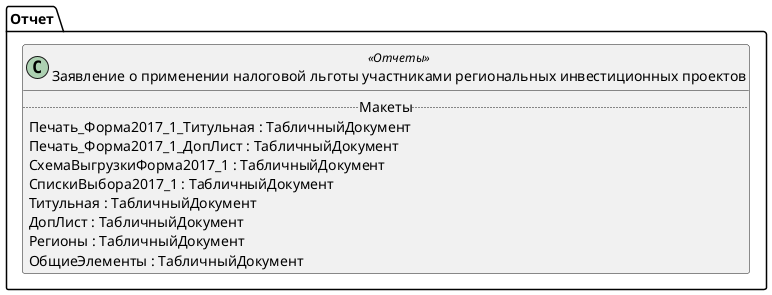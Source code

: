 ﻿@startuml РегламентированноеУведомлениеНалоговаяЛьготаРегИнвестПроекты
'!include templates.wsd
'..\include templates.wsd
class Отчет.РегламентированноеУведомлениеНалоговаяЛьготаРегИнвестПроекты as "Заявление о применении налоговой льготы участниками региональных инвестиционных проектов" <<Отчеты>>
{
..Макеты..
Печать_Форма2017_1_Титульная : ТабличныйДокумент
Печать_Форма2017_1_ДопЛист : ТабличныйДокумент
СхемаВыгрузкиФорма2017_1 : ТабличныйДокумент
СпискиВыбора2017_1 : ТабличныйДокумент
Титульная : ТабличныйДокумент
ДопЛист : ТабличныйДокумент
Регионы : ТабличныйДокумент
ОбщиеЭлементы : ТабличныйДокумент
}
@enduml
